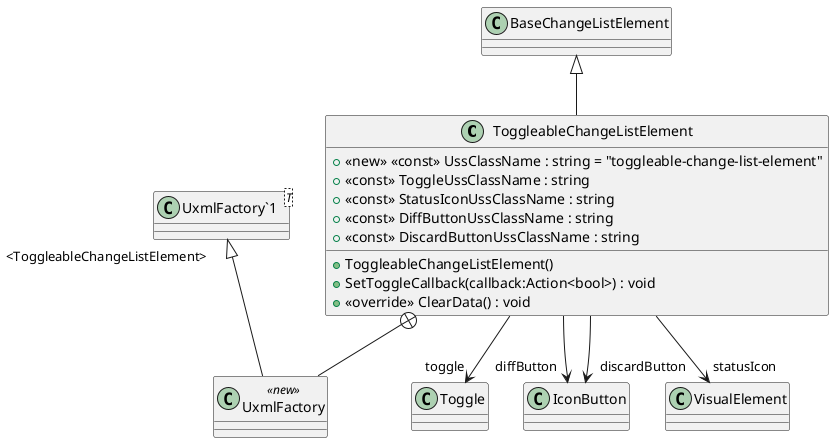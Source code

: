@startuml
class ToggleableChangeListElement {
    + <<new>> <<const>> UssClassName : string = "toggleable-change-list-element"
    + <<const>> ToggleUssClassName : string
    + <<const>> StatusIconUssClassName : string
    + <<const>> DiffButtonUssClassName : string
    + <<const>> DiscardButtonUssClassName : string
    + ToggleableChangeListElement()
    + SetToggleCallback(callback:Action<bool>) : void
    + <<override>> ClearData() : void
}
class UxmlFactory <<new>> {
}
class "UxmlFactory`1"<T> {
}
BaseChangeListElement <|-- ToggleableChangeListElement
ToggleableChangeListElement --> "toggle" Toggle
ToggleableChangeListElement --> "diffButton" IconButton
ToggleableChangeListElement --> "discardButton" IconButton
ToggleableChangeListElement --> "statusIcon" VisualElement
ToggleableChangeListElement +-- UxmlFactory
"UxmlFactory`1" "<ToggleableChangeListElement>" <|-- UxmlFactory
@enduml

